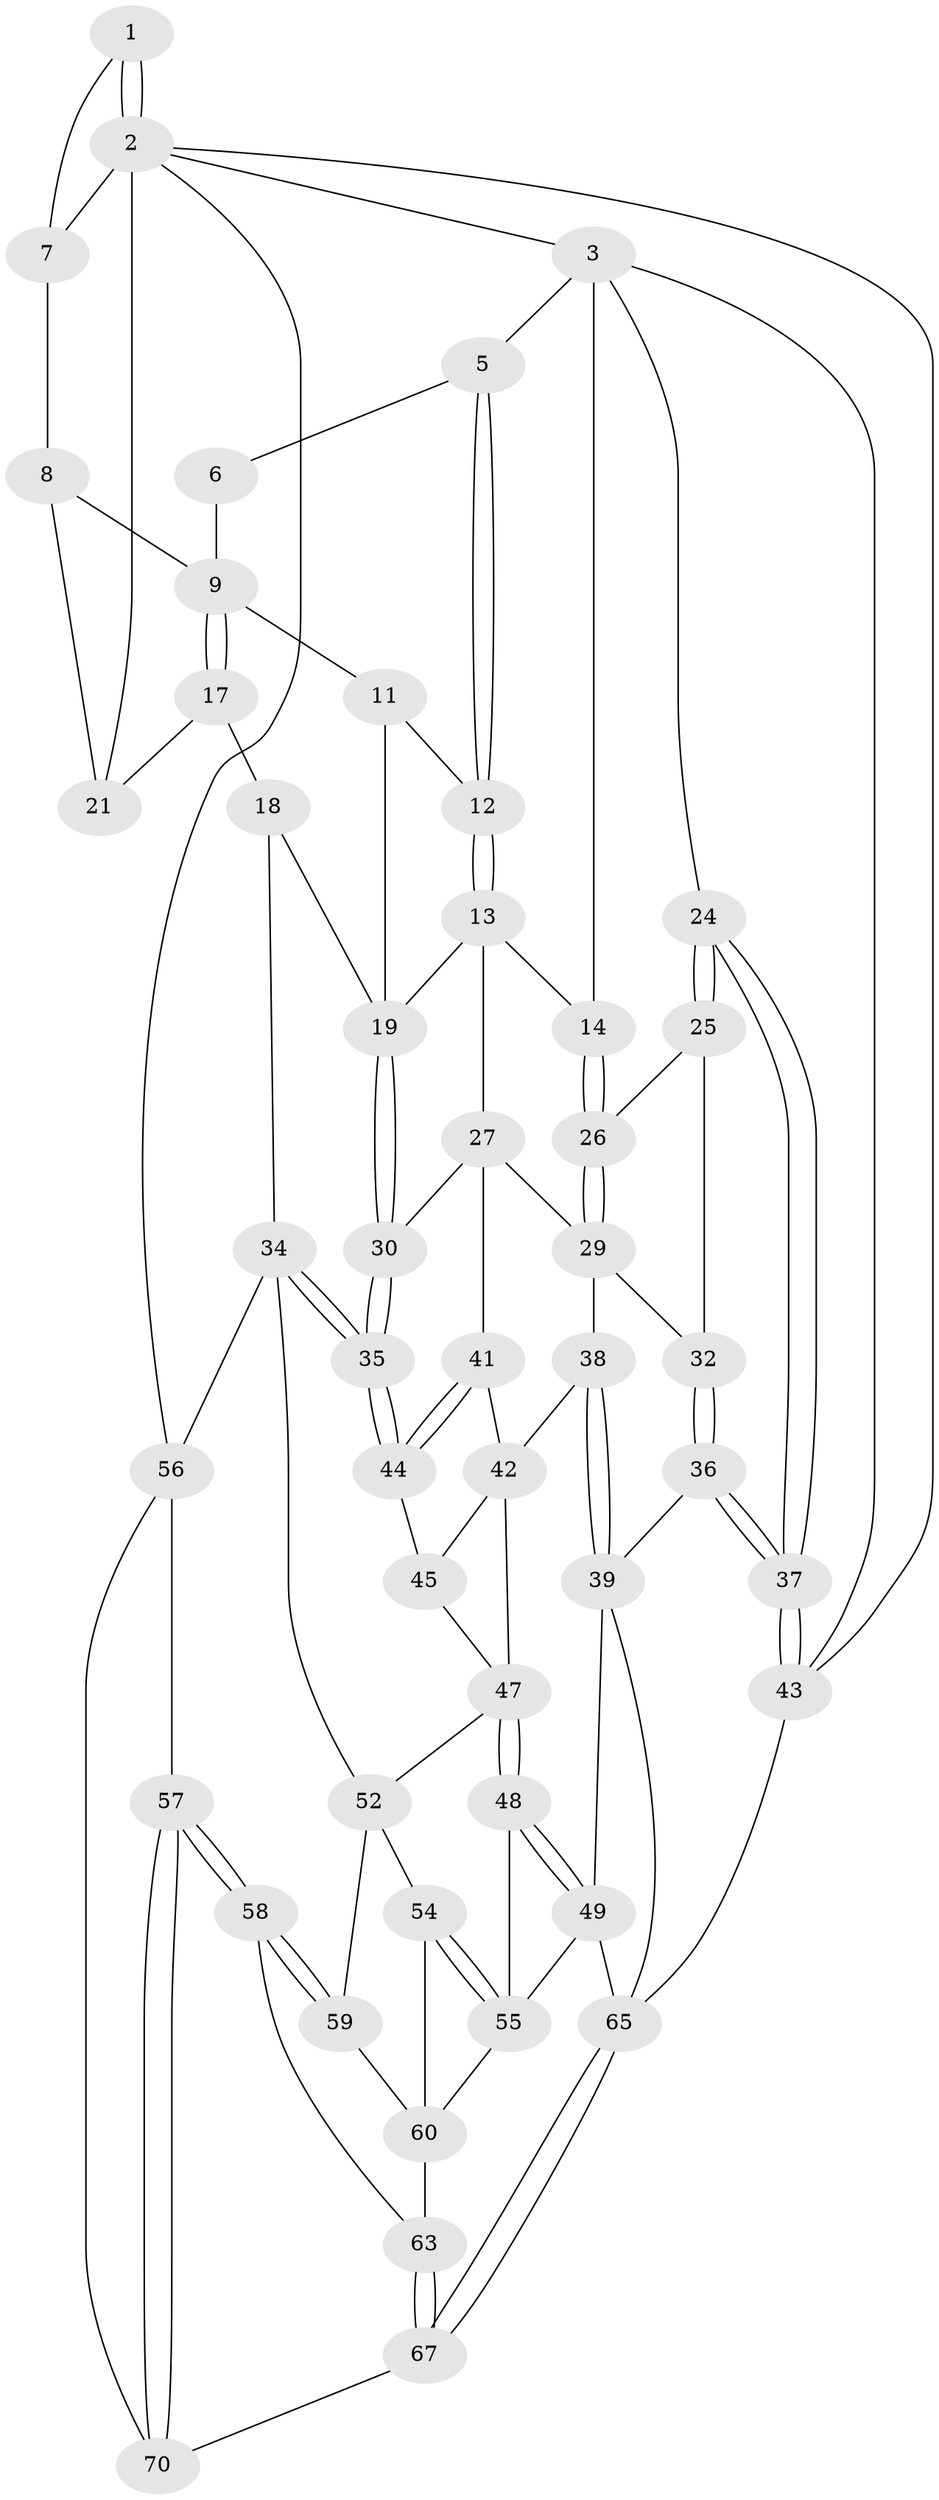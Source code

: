 // Generated by graph-tools (version 1.1) at 2025/52/02/27/25 19:52:39]
// undirected, 49 vertices, 108 edges
graph export_dot {
graph [start="1"]
  node [color=gray90,style=filled];
  1 [pos="+0.8888496241034675+0"];
  2 [pos="+1+0",super="+68"];
  3 [pos="+0+0",super="+4"];
  5 [pos="+0.4832223683011161+0"];
  6 [pos="+0.8071269020155102+0"];
  7 [pos="+0.8990808210939842+0.10953863433390261",super="+15"];
  8 [pos="+0.8753571638179876+0.11776244666066678",super="+16"];
  9 [pos="+0.825382885645242+0.12054935730987228",super="+10"];
  11 [pos="+0.7139541004800581+0.12054804611020176"];
  12 [pos="+0.617992009614474+0.07652066755352897"];
  13 [pos="+0.5456049713459294+0.17627167904492516",super="+23"];
  14 [pos="+0.40614838349649496+0.11094030309757826"];
  17 [pos="+0.8335042770517567+0.23372198737098196",super="+22"];
  18 [pos="+0.693973924566365+0.2632992305342192",super="+33"];
  19 [pos="+0.6873335727357327+0.26073222466183443",super="+20"];
  21 [pos="+1+0.536768553781308"];
  24 [pos="+0+0"];
  25 [pos="+0.09598928327362567+0.12460314199194022"];
  26 [pos="+0.33649102157215394+0.20867981970828509"];
  27 [pos="+0.4959622815086083+0.35040406106480043",super="+28"];
  29 [pos="+0.35480074673801837+0.27659047852853985",super="+31"];
  30 [pos="+0.6111732966614358+0.34997253078489526"];
  32 [pos="+0.12521558450290124+0.2949609942406406"];
  34 [pos="+0.8214684347799909+0.6054415441390881",super="+51"];
  35 [pos="+0.7929023925897221+0.588752645247675"];
  36 [pos="+0+0.5376292942806479"];
  37 [pos="+0+0.5331989685782798"];
  38 [pos="+0.1867667713896334+0.4958680073355535"];
  39 [pos="+0.11382227590209987+0.588237653324299",super="+40"];
  41 [pos="+0.44265373926923207+0.37384265663037375"];
  42 [pos="+0.392991783283414+0.44013282295616796",super="+46"];
  43 [pos="+0+1"];
  44 [pos="+0.5591903838544491+0.5434333787811487"];
  45 [pos="+0.5386707867302976+0.5618906579578841"];
  47 [pos="+0.3765830883662736+0.5979239479638534",super="+50"];
  48 [pos="+0.3208822731669416+0.6555382433990263"];
  49 [pos="+0.15700975727861935+0.6149682086987978",super="+64"];
  52 [pos="+0.4950247857913156+0.6321065617320871",super="+53"];
  54 [pos="+0.4331434749533737+0.6929028279278518"];
  55 [pos="+0.3312226543996935+0.6742627512779327",super="+62"];
  56 [pos="+0.7437300900476261+0.716769739049347",super="+69"];
  57 [pos="+0.702736543328536+0.7772601715235895"];
  58 [pos="+0.5226831110919904+0.7088018430514759"];
  59 [pos="+0.5163832404592967+0.703208663475979"];
  60 [pos="+0.4570796931466901+0.716209023372057",super="+61"];
  63 [pos="+0.4471850233957966+0.8108420138596388"];
  65 [pos="+0.18531434813709588+1",super="+66"];
  67 [pos="+0.5852340645101323+1"];
  70 [pos="+0.6140284913942899+1"];
  1 -- 2;
  1 -- 2;
  1 -- 7;
  2 -- 3;
  2 -- 43;
  2 -- 21;
  2 -- 7;
  2 -- 56;
  3 -- 24;
  3 -- 43;
  3 -- 5;
  3 -- 14;
  5 -- 6;
  5 -- 12;
  5 -- 12;
  6 -- 9;
  7 -- 8 [weight=2];
  8 -- 9;
  8 -- 21;
  9 -- 17;
  9 -- 17;
  9 -- 11;
  11 -- 12;
  11 -- 19;
  12 -- 13;
  12 -- 13;
  13 -- 14;
  13 -- 27;
  13 -- 19;
  14 -- 26;
  14 -- 26;
  17 -- 18 [weight=2];
  17 -- 21;
  18 -- 19;
  18 -- 34;
  19 -- 30;
  19 -- 30;
  24 -- 25;
  24 -- 25;
  24 -- 37;
  24 -- 37;
  25 -- 26;
  25 -- 32;
  26 -- 29;
  26 -- 29;
  27 -- 30;
  27 -- 41;
  27 -- 29;
  29 -- 32;
  29 -- 38;
  30 -- 35;
  30 -- 35;
  32 -- 36;
  32 -- 36;
  34 -- 35;
  34 -- 35;
  34 -- 56;
  34 -- 52;
  35 -- 44;
  35 -- 44;
  36 -- 37;
  36 -- 37;
  36 -- 39;
  37 -- 43;
  37 -- 43;
  38 -- 39;
  38 -- 39;
  38 -- 42;
  39 -- 49;
  39 -- 65;
  41 -- 42;
  41 -- 44;
  41 -- 44;
  42 -- 45;
  42 -- 47;
  43 -- 65;
  44 -- 45;
  45 -- 47;
  47 -- 48;
  47 -- 48;
  47 -- 52;
  48 -- 49;
  48 -- 49;
  48 -- 55;
  49 -- 65;
  49 -- 55;
  52 -- 59;
  52 -- 54;
  54 -- 55;
  54 -- 55;
  54 -- 60;
  55 -- 60;
  56 -- 57;
  56 -- 70;
  57 -- 58;
  57 -- 58;
  57 -- 70;
  57 -- 70;
  58 -- 59;
  58 -- 59;
  58 -- 63;
  59 -- 60;
  60 -- 63;
  63 -- 67;
  63 -- 67;
  65 -- 67;
  65 -- 67;
  67 -- 70;
}
